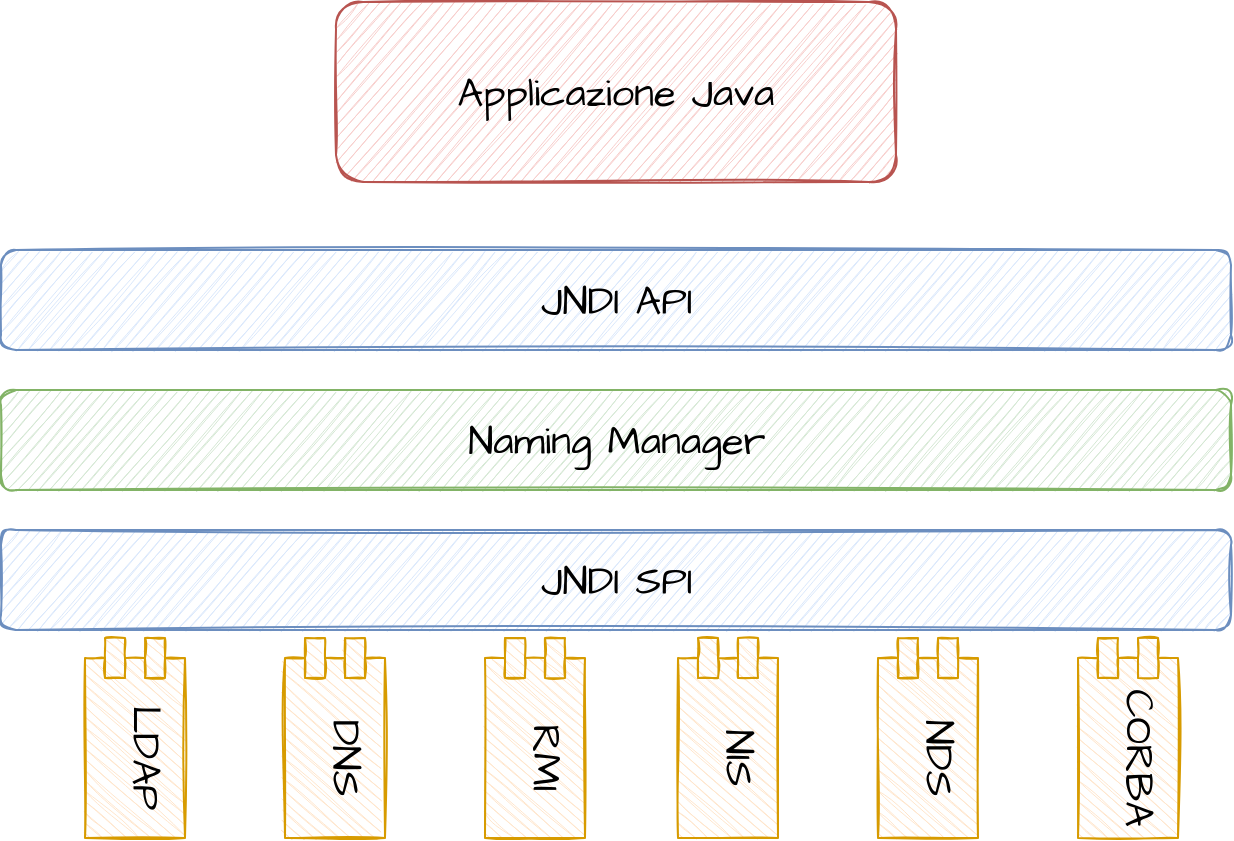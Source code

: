 <mxfile version="15.9.6" type="device"><diagram id="iR7kW6d5z7mH8W_eMVzF" name="Page-1"><mxGraphModel dx="1422" dy="737" grid="0" gridSize="10" guides="1" tooltips="1" connect="1" arrows="1" fold="1" page="1" pageScale="1" pageWidth="827" pageHeight="1169" math="0" shadow="0"><root><mxCell id="0"/><mxCell id="1" parent="0"/><mxCell id="LwVA78MGahFg6l0W7koL-2" value="Applicazione Java" style="rounded=1;whiteSpace=wrap;html=1;sketch=1;hachureGap=4;fontFamily=Architects Daughter;fontSource=https%3A%2F%2Ffonts.googleapis.com%2Fcss%3Ffamily%3DArchitects%2BDaughter;fontSize=20;fillColor=#f8cecc;strokeColor=#b85450;" parent="1" vertex="1"><mxGeometry x="264" y="95" width="280" height="90" as="geometry"/></mxCell><mxCell id="u6FzDNF2iJx5RfSPGWgV-1" value="JNDI API" style="rounded=1;whiteSpace=wrap;html=1;sketch=1;hachureGap=4;fontFamily=Architects Daughter;fontSource=https%3A%2F%2Ffonts.googleapis.com%2Fcss%3Ffamily%3DArchitects%2BDaughter;fontSize=20;fillColor=#dae8fc;strokeColor=#6c8ebf;" vertex="1" parent="1"><mxGeometry x="96.5" y="219" width="615" height="50" as="geometry"/></mxCell><mxCell id="u6FzDNF2iJx5RfSPGWgV-2" value="Naming Manager" style="rounded=1;whiteSpace=wrap;html=1;sketch=1;hachureGap=4;fontFamily=Architects Daughter;fontSource=https%3A%2F%2Ffonts.googleapis.com%2Fcss%3Ffamily%3DArchitects%2BDaughter;fontSize=20;fillColor=#d5e8d4;strokeColor=#82b366;" vertex="1" parent="1"><mxGeometry x="96.5" y="289" width="615" height="50" as="geometry"/></mxCell><mxCell id="u6FzDNF2iJx5RfSPGWgV-3" value="JNDI SPI" style="rounded=1;whiteSpace=wrap;html=1;sketch=1;hachureGap=4;fontFamily=Architects Daughter;fontSource=https%3A%2F%2Ffonts.googleapis.com%2Fcss%3Ffamily%3DArchitects%2BDaughter;fontSize=20;fillColor=#dae8fc;strokeColor=#6c8ebf;" vertex="1" parent="1"><mxGeometry x="96.5" y="359" width="615" height="50" as="geometry"/></mxCell><mxCell id="u6FzDNF2iJx5RfSPGWgV-4" value="LDAP" style="shape=module;align=left;spacingLeft=20;align=center;verticalAlign=top;sketch=1;fontFamily=Architects Daughter;fontSource=https%3A%2F%2Ffonts.googleapis.com%2Fcss%3Ffamily%3DArchitects%2BDaughter;fontSize=20;rotation=90;fillColor=#ffe6cc;strokeColor=#d79b00;" vertex="1" parent="1"><mxGeometry x="113.5" y="438" width="100" height="50" as="geometry"/></mxCell><mxCell id="u6FzDNF2iJx5RfSPGWgV-5" value="DNS" style="shape=module;align=left;spacingLeft=20;align=center;verticalAlign=top;sketch=1;fontFamily=Architects Daughter;fontSource=https%3A%2F%2Ffonts.googleapis.com%2Fcss%3Ffamily%3DArchitects%2BDaughter;fontSize=20;rotation=90;fillColor=#ffe6cc;strokeColor=#d79b00;" vertex="1" parent="1"><mxGeometry x="213.5" y="438" width="100" height="50" as="geometry"/></mxCell><mxCell id="u6FzDNF2iJx5RfSPGWgV-6" value="RMI" style="shape=module;align=left;spacingLeft=20;align=center;verticalAlign=top;sketch=1;fontFamily=Architects Daughter;fontSource=https%3A%2F%2Ffonts.googleapis.com%2Fcss%3Ffamily%3DArchitects%2BDaughter;fontSize=20;rotation=90;fillColor=#ffe6cc;strokeColor=#d79b00;" vertex="1" parent="1"><mxGeometry x="313.5" y="438" width="100" height="50" as="geometry"/></mxCell><mxCell id="u6FzDNF2iJx5RfSPGWgV-7" value="NIS" style="shape=module;align=left;spacingLeft=20;align=center;verticalAlign=top;sketch=1;fontFamily=Architects Daughter;fontSource=https%3A%2F%2Ffonts.googleapis.com%2Fcss%3Ffamily%3DArchitects%2BDaughter;fontSize=20;rotation=90;fillColor=#ffe6cc;strokeColor=#d79b00;" vertex="1" parent="1"><mxGeometry x="410" y="438" width="100" height="50" as="geometry"/></mxCell><mxCell id="u6FzDNF2iJx5RfSPGWgV-8" value="NDS" style="shape=module;align=left;spacingLeft=20;align=center;verticalAlign=top;sketch=1;fontFamily=Architects Daughter;fontSource=https%3A%2F%2Ffonts.googleapis.com%2Fcss%3Ffamily%3DArchitects%2BDaughter;fontSize=20;rotation=90;fillColor=#ffe6cc;strokeColor=#d79b00;" vertex="1" parent="1"><mxGeometry x="510" y="438" width="100" height="50" as="geometry"/></mxCell><mxCell id="u6FzDNF2iJx5RfSPGWgV-9" value="CORBA" style="shape=module;align=left;spacingLeft=20;align=center;verticalAlign=top;sketch=1;fontFamily=Architects Daughter;fontSource=https%3A%2F%2Ffonts.googleapis.com%2Fcss%3Ffamily%3DArchitects%2BDaughter;fontSize=20;rotation=90;fillColor=#ffe6cc;strokeColor=#d79b00;" vertex="1" parent="1"><mxGeometry x="610" y="438" width="100" height="50" as="geometry"/></mxCell></root></mxGraphModel></diagram></mxfile>